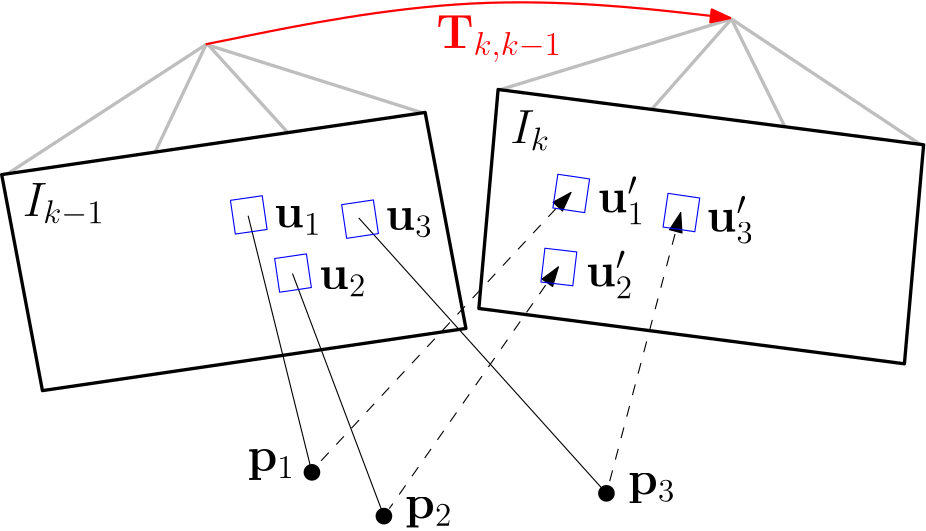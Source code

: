 <?xml version="1.0"?>
<!DOCTYPE ipe SYSTEM "ipe.dtd">
<ipe version="70005" creator="Ipe 7.1.1">
<info created="D:20120321002006" modified="D:20130825194716"/>
<ipestyle name="basic">
<symbol name="arrow/arc(spx)">
<path stroke="sym-stroke" fill="sym-stroke" pen="sym-pen">
0 0 m
-1 0.333 l
-1 -0.333 l
h
</path>
</symbol>
<symbol name="arrow/farc(spx)">
<path stroke="sym-stroke" fill="white" pen="sym-pen">
0 0 m
-1 0.333 l
-1 -0.333 l
h
</path>
</symbol>
<symbol name="mark/circle(sx)" transformations="translations">
<path fill="sym-stroke">
0.6 0 0 0.6 0 0 e
0.4 0 0 0.4 0 0 e
</path>
</symbol>
<symbol name="mark/disk(sx)" transformations="translations">
<path fill="sym-stroke">
0.6 0 0 0.6 0 0 e
</path>
</symbol>
<symbol name="mark/fdisk(sfx)" transformations="translations">
<group>
<path fill="sym-stroke" fillrule="eofill">
0.6 0 0 0.6 0 0 e
0.4 0 0 0.4 0 0 e
</path>
<path fill="sym-fill">
0.4 0 0 0.4 0 0 e
</path>
</group>
</symbol>
<symbol name="mark/box(sx)" transformations="translations">
<path fill="sym-stroke" fillrule="eofill">
-0.6 -0.6 m
0.6 -0.6 l
0.6 0.6 l
-0.6 0.6 l
h
-0.4 -0.4 m
0.4 -0.4 l
0.4 0.4 l
-0.4 0.4 l
h
</path>
</symbol>
<symbol name="mark/square(sx)" transformations="translations">
<path fill="sym-stroke">
-0.6 -0.6 m
0.6 -0.6 l
0.6 0.6 l
-0.6 0.6 l
h
</path>
</symbol>
<symbol name="mark/fsquare(sfx)" transformations="translations">
<group>
<path fill="sym-stroke" fillrule="eofill">
-0.6 -0.6 m
0.6 -0.6 l
0.6 0.6 l
-0.6 0.6 l
h
-0.4 -0.4 m
0.4 -0.4 l
0.4 0.4 l
-0.4 0.4 l
h
</path>
<path fill="sym-fill">
-0.4 -0.4 m
0.4 -0.4 l
0.4 0.4 l
-0.4 0.4 l
h
</path>
</group>
</symbol>
<symbol name="mark/cross(sx)" transformations="translations">
<group>
<path fill="sym-stroke">
-0.43 -0.57 m
0.57 0.43 l
0.43 0.57 l
-0.57 -0.43 l
h
</path>
<path fill="sym-stroke">
-0.43 0.57 m
0.57 -0.43 l
0.43 -0.57 l
-0.57 0.43 l
h
</path>
</group>
</symbol>
<symbol name="arrow/fnormal(spx)">
<path stroke="sym-stroke" fill="white" pen="sym-pen">
0 0 m
-1 0.333 l
-1 -0.333 l
h
</path>
</symbol>
<symbol name="arrow/pointed(spx)">
<path stroke="sym-stroke" fill="sym-stroke" pen="sym-pen">
0 0 m
-1 0.333 l
-0.8 0 l
-1 -0.333 l
h
</path>
</symbol>
<symbol name="arrow/fpointed(spx)">
<path stroke="sym-stroke" fill="white" pen="sym-pen">
0 0 m
-1 0.333 l
-0.8 0 l
-1 -0.333 l
h
</path>
</symbol>
<symbol name="arrow/linear(spx)">
<path stroke="sym-stroke" pen="sym-pen">
-1 0.333 m
0 0 l
-1 -0.333 l
</path>
</symbol>
<symbol name="arrow/fdouble(spx)">
<path stroke="sym-stroke" fill="white" pen="sym-pen">
0 0 m
-1 0.333 l
-1 -0.333 l
h
-1 0 m
-2 0.333 l
-2 -0.333 l
h
</path>
</symbol>
<symbol name="arrow/double(spx)">
<path stroke="sym-stroke" fill="sym-stroke" pen="sym-pen">
0 0 m
-1 0.333 l
-1 -0.333 l
h
-1 0 m
-2 0.333 l
-2 -0.333 l
h
</path>
</symbol>
<pen name="heavier" value="0.8"/>
<pen name="fat" value="1.2"/>
<pen name="ultrafat" value="2"/>
<symbolsize name="large" value="5"/>
<symbolsize name="small" value="2"/>
<symbolsize name="tiny" value="1.1"/>
<arrowsize name="large" value="10"/>
<arrowsize name="small" value="5"/>
<arrowsize name="tiny" value="3"/>
<color name="red" value="1 0 0"/>
<color name="green" value="0 1 0"/>
<color name="blue" value="0 0 1"/>
<color name="yellow" value="1 1 0"/>
<color name="orange" value="1 0.647 0"/>
<color name="gold" value="1 0.843 0"/>
<color name="purple" value="0.627 0.125 0.941"/>
<color name="gray" value="0.745"/>
<color name="brown" value="0.647 0.165 0.165"/>
<color name="navy" value="0 0 0.502"/>
<color name="pink" value="1 0.753 0.796"/>
<color name="seagreen" value="0.18 0.545 0.341"/>
<color name="turquoise" value="0.251 0.878 0.816"/>
<color name="violet" value="0.933 0.51 0.933"/>
<color name="darkblue" value="0 0 0.545"/>
<color name="darkcyan" value="0 0.545 0.545"/>
<color name="darkgray" value="0.663"/>
<color name="darkgreen" value="0 0.392 0"/>
<color name="darkmagenta" value="0.545 0 0.545"/>
<color name="darkorange" value="1 0.549 0"/>
<color name="darkred" value="0.545 0 0"/>
<color name="lightblue" value="0.678 0.847 0.902"/>
<color name="lightcyan" value="0.878 1 1"/>
<color name="lightgray" value="0.827"/>
<color name="lightgreen" value="0.565 0.933 0.565"/>
<color name="lightyellow" value="1 1 0.878"/>
<dashstyle name="dashed" value="[4] 0"/>
<dashstyle name="dotted" value="[1 3] 0"/>
<dashstyle name="dash dotted" value="[4 2 1 2] 0"/>
<dashstyle name="dash dot dotted" value="[4 2 1 2 1 2] 0"/>
<textsize name="large" value="\large"/>
<textsize name="Large" value="\Large"/>
<textsize name="LARGE" value="\LARGE"/>
<textsize name="huge" value="\huge"/>
<textsize name="Huge" value="\Huge"/>
<textsize name="small" value="\small"/>
<textsize name="footnote" value="\footnotesize"/>
<textsize name="tiny" value="\tiny"/>
<textstyle name="center" begin="\begin{center}" end="\end{center}"/>
<textstyle name="itemize" begin="\begin{itemize}" end="\end{itemize}"/>
<textstyle name="item" begin="\begin{itemize}\item{}" end="\end{itemize}"/>
<gridsize name="4 pts" value="4"/>
<gridsize name="8 pts (~3 mm)" value="8"/>
<gridsize name="16 pts (~6 mm)" value="16"/>
<gridsize name="32 pts (~12 mm)" value="32"/>
<gridsize name="10 pts (~3.5 mm)" value="10"/>
<gridsize name="20 pts (~7 mm)" value="20"/>
<gridsize name="14 pts (~5 mm)" value="14"/>
<gridsize name="28 pts (~10 mm)" value="28"/>
<gridsize name="56 pts (~20 mm)" value="56"/>
<anglesize name="90 deg" value="90"/>
<anglesize name="60 deg" value="60"/>
<anglesize name="45 deg" value="45"/>
<anglesize name="30 deg" value="30"/>
<anglesize name="22.5 deg" value="22.5"/>
<tiling name="falling" angle="-60" step="4" width="1"/>
<tiling name="rising" angle="30" step="4" width="1"/>
</ipestyle>
<page>
<layer name="alpha"/>
<view layers="alpha" active="alpha"/>
<path layer="alpha" matrix="1 0 0 1 0.269329 0" stroke="gray" pen="fat">
95.7381 354.334 m
187.849 252.797 l
</path>
<use matrix="0.922455 0 0 0.742771 -2.31097 99.216" name="mark/disk(sx)" pos="261.808 126.349" size="large" stroke="black"/>
<text matrix="0.903998 -0.183607 0.147842 0.727909 -25.82 146.734" transformations="translations" pos="279.88 133.678" stroke="black" type="label" width="17.111" height="7.649" depth="3.35" valign="baseline" size="LARGE">$\mathbf{p}_3$</text>
<path matrix="0.979991 -0.199041 0.199041 0.979991 -49.2809 58.86" stroke="gray" pen="fat">
266.056 365.273 m
189.479 323.688 l
</path>
<path matrix="0.979991 -0.199041 0.199041 0.979991 -49.2809 58.86" stroke="gray" pen="fat">
266.095 365.254 m
341.504 334.612 l
</path>
<path matrix="0.979991 -0.199041 0.199041 0.979991 -49.2809 58.86" stroke="gray" pen="fat">
197.507 246.238 m
266.095 365.254 l
</path>
<path matrix="0.979991 -0.199041 0.199041 0.979991 -49.2809 58.86" stroke="gray" pen="fat">
266.095 365.254 m
350.61 256.597 l
</path>
<path matrix="0.736499 -0.0957413 0.050897 0.579685 42.9198 171.866" stroke="black" fill="white" pen="fat">
191.5 319 m
191.5 183 l
399.5 183 l
399.5 319 l
h
</path>
<text matrix="0.922455 0 0 0.742771 -75.1814 79.3932" transformations="translations" pos="274.355 368.944" stroke="red" type="label" width="45.35" height="11.809" depth="4.91" valign="baseline" size="LARGE">$\mathbf{T}_{k, k-1}$</text>
<path matrix="0.979991 -0.199041 0.199041 0.979991 -49.2809 58.86" stroke="black" dash="dashed" rarrow="normal/normal">
262.074 293.329 m
256.195 192.152 l
</path>
<text matrix="0.920703 0.0568238 -0.0457551 0.74136 15.6237 98.6385" transformations="translations" pos="293.489 231.903" stroke="black" type="label" width="17.111" height="12.885" depth="4.26" valign="baseline" size="LARGE">$\mathbf{u}_3&apos;$</text>
<path matrix="0.996809 0.0798255 -0.0798255 0.996809 -141.004 -30.6778" stroke="gray" pen="fat">
266.056 365.273 m
189.479 323.688 l
</path>
<path matrix="0.996809 0.0798255 -0.0798255 0.996809 -141.004 -30.6778" stroke="gray" pen="fat">
266.095 365.254 m
341.504 334.612 l
</path>
<path matrix="0.996809 0.0798255 -0.0798255 0.996809 -141.004 -30.6778" stroke="gray" pen="fat">
197.507 246.238 m
266.095 365.254 l
</path>
<path matrix="0.732935 0.107598 -0.107947 0.571762 -84.4439 104.811" stroke="black" fill="white" pen="fat">
191.5 319 m
191.5 183 l
399.5 183 l
399.5 319 l
h
</path>
<path stroke="black">
150.008 292.217 m
239.195 193.064 l
</path>
<text matrix="1 0 0 1 -12.3416 -5.804" transformations="translations" pos="41.3711 298.689" stroke="black" type="label" width="29.574" height="11.762" depth="3.58" valign="baseline" size="LARGE">$I_{k-1}$</text>
<text matrix="1 0 0 1 163.178 20.4103" transformations="translations" pos="41.3711 298.689" stroke="black" type="label" width="14.422" height="11.766" depth="2.58" valign="baseline" size="LARGE">$I_{k}$</text>
<text matrix="0.922455 0 0 0.742771 -111.161 115.585" transformations="translations" pos="293.489 231.903" stroke="black" type="label" width="17.111" height="7.654" depth="2.58" valign="baseline" size="LARGE">$\mathbf{u}_3$</text>
<path stroke="red" pen="heavier" arrow="normal/normal">
94.8918 354.723 m
192.232 374.401
283.802 364.171 s
</path>
<path matrix="0.98914 0.146975 -0.146975 0.98914 43.6313 -19.9203" stroke="blue">
145.729 298.741 m
145.729 286.486 l
157.284 286.486 l
157.284 298.741 l
h
</path>
<path matrix="0.989441 -0.144938 0.144938 0.989441 73.868 26.5869" stroke="blue">
145.729 298.741 m
145.729 286.486 l
157.284 286.486 l
157.284 298.741 l
h
</path>
<use matrix="0.922455 0 0 0.742771 -82.4201 91.0233" name="mark/disk(sx)" pos="261.808 126.349" size="large" stroke="black"/>
<path stroke="black">
126.172 272.189 m
159.086 184.872 l
</path>
<path stroke="black" dash="dashed" rarrow="normal/normal">
221.913 274.601 m
161.034 187.57 l
</path>
<use matrix="0.922455 0 0 0.742771 -108.33 106.779" name="mark/disk(sx)" pos="261.808 126.349" size="large" stroke="black"/>
<path stroke="black">
110.206 293.001 m
133.176 200.627 l
</path>
<path stroke="black" dash="dashed" rarrow="normal/normal">
226.449 301.404 m
135.124 203.326 l
</path>
<text matrix="0.903998 -0.183607 0.147842 0.727909 -106.057 138.069" transformations="translations" pos="279.88 133.678" stroke="black" type="label" width="17.111" height="7.649" depth="3.35" valign="baseline" size="LARGE">$\mathbf{p}_2$</text>
<text matrix="0.903998 -0.183607 0.147842 0.727909 -162.82 155.216" transformations="translations" pos="279.88 133.678" stroke="black" type="label" width="17.111" height="7.649" depth="3.35" valign="baseline" size="LARGE">$\mathbf{p}_1$</text>
<text matrix="0.922455 0 0 0.742771 -151.215 116.496" transformations="translations" pos="293.489 231.903" stroke="black" type="label" width="17.111" height="7.654" depth="2.58" valign="baseline" size="LARGE">$\mathbf{u}_1$</text>
<path matrix="0.989645 0.14354 -0.14354 0.989645 2.49533 -18.0209" stroke="blue">
145.729 298.741 m
145.729 286.486 l
157.284 286.486 l
157.284 298.741 l
h
</path>
<text matrix="0.922455 0 0 0.742771 -134.976 94.3268" transformations="translations" pos="293.489 231.903" stroke="black" type="label" width="17.111" height="7.654" depth="2.58" valign="baseline" size="LARGE">$\mathbf{u}_2$</text>
<path matrix="0.989351 0.145552 -0.145552 0.989351 19.0597 -39.1775" stroke="blue">
145.729 298.741 m
145.729 286.486 l
157.284 286.486 l
157.284 298.741 l
h
</path>
<text matrix="0.920703 0.0568238 -0.0457551 0.74136 -23.6257 105.599" transformations="translations" pos="293.489 231.903" stroke="black" type="label" width="17.111" height="12.885" depth="4.26" valign="baseline" size="LARGE">$\mathbf{u}_1&apos;$</text>
<path matrix="0.989441 -0.144938 0.144938 0.989441 34.2067 33.4611" stroke="blue">
145.729 298.741 m
145.729 286.486 l
157.284 286.486 l
157.284 298.741 l
h
</path>
<text matrix="0.920703 0.0568238 -0.0457551 0.74136 -27.7888 78.9297" transformations="translations" pos="293.489 231.903" stroke="black" type="label" width="17.111" height="12.885" depth="4.26" valign="baseline" size="LARGE">$\mathbf{u}_2&apos;$</text>
<path matrix="0.993206 -0.11637 0.11637 0.993206 37.5402 1.54893" stroke="blue">
145.729 298.741 m
145.729 286.486 l
157.284 286.486 l
157.284 298.741 l
h
</path>
</page>
</ipe>
